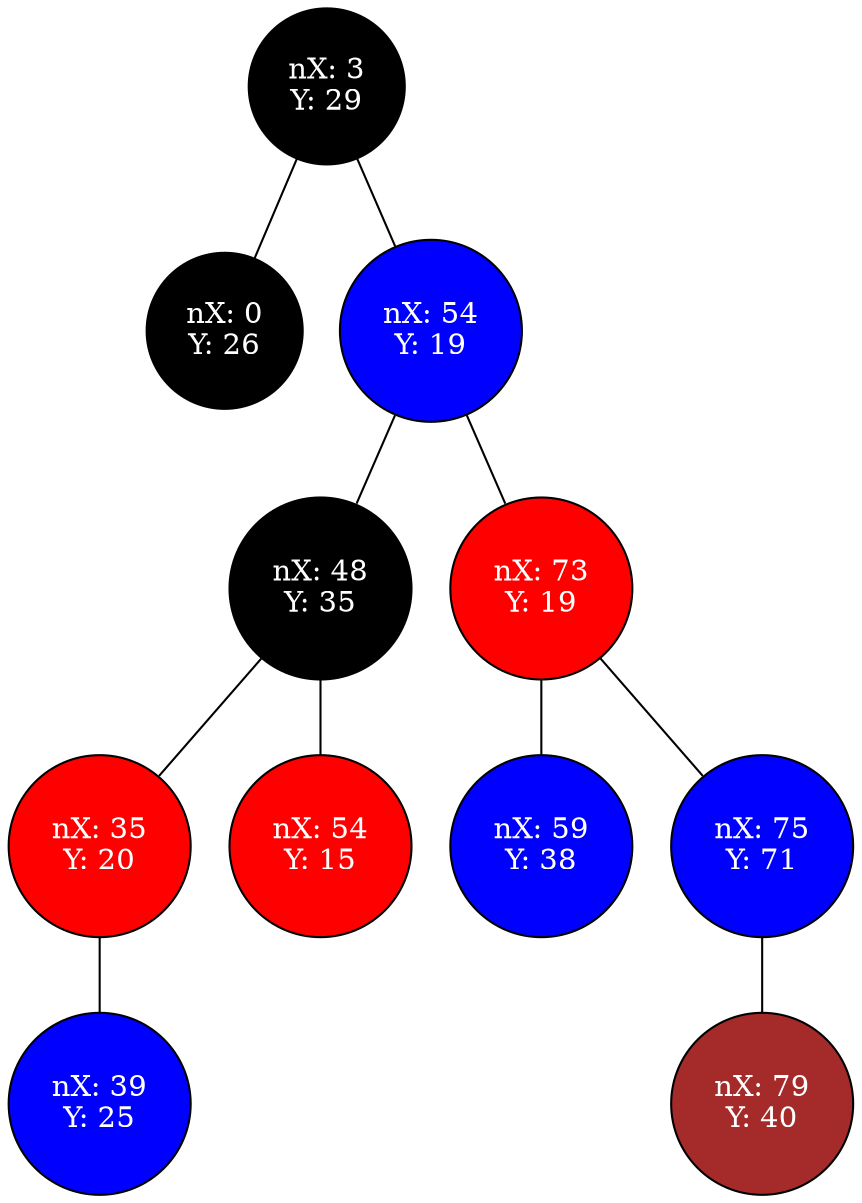 graph G {
	rankdir=TB;
	node [shape=circle];
	"0x618ed3318df0" [label="nX: 3\nY: 29", color=black, fontcolor=white, style=filled, fillcolor=black];
	"0x618ed3318df0" -- "0x618ed3318f10";
	"0x618ed3318f10" [label="nX: 0\nY: 26", color=black, fontcolor=white, style=filled, fillcolor=black];
	"0x618ed3318df0" -- "0x618ed3319420";
	"0x618ed3319420" [label="nX: 54\nY: 19", color=black, fontcolor=white, style=filled, fillcolor=blue];
	"0x618ed3319420" -- "0x618ed3318cd0";
	"0x618ed3318cd0" [label="nX: 48\nY: 35", color=black, fontcolor=white, style=filled, fillcolor=black];
	"0x618ed3318cd0" -- "0x618ed3319020";
	"0x618ed3319020" [label="nX: 35\nY: 20", color=black, fontcolor=white, style=filled, fillcolor=Red];
	"0x618ed3319020" -- "0x618ed3319330";
	"0x618ed3319330" [label="nX: 39\nY: 25", color=black, fontcolor=white, style=filled, fillcolor=blue];
	"0x618ed3318cd0" -- "0x618ed3319130";
	"0x618ed3319130" [label="nX: 54\nY: 15", color=black, fontcolor=white, style=filled, fillcolor=Red];
	"0x618ed3319420" -- "0x618ed3319240";
	"0x618ed3319240" [label="nX: 73\nY: 19", color=black, fontcolor=white, style=filled, fillcolor=Red];
	"0x618ed3319240" -- "0x618ed3319510";
	"0x618ed3319510" [label="nX: 59\nY: 38", color=black, fontcolor=white, style=filled, fillcolor=blue];
	"0x618ed3319240" -- "0x618ed3319600";
	"0x618ed3319600" [label="nX: 75\nY: 71", color=black, fontcolor=white, style=filled, fillcolor=blue];
	"0x618ed3319600" -- "0x618ed3319930";
	"0x618ed3319930" [label="nX: 79\nY: 40", color=black, fontcolor=white, style=filled, fillcolor=brown];
}

